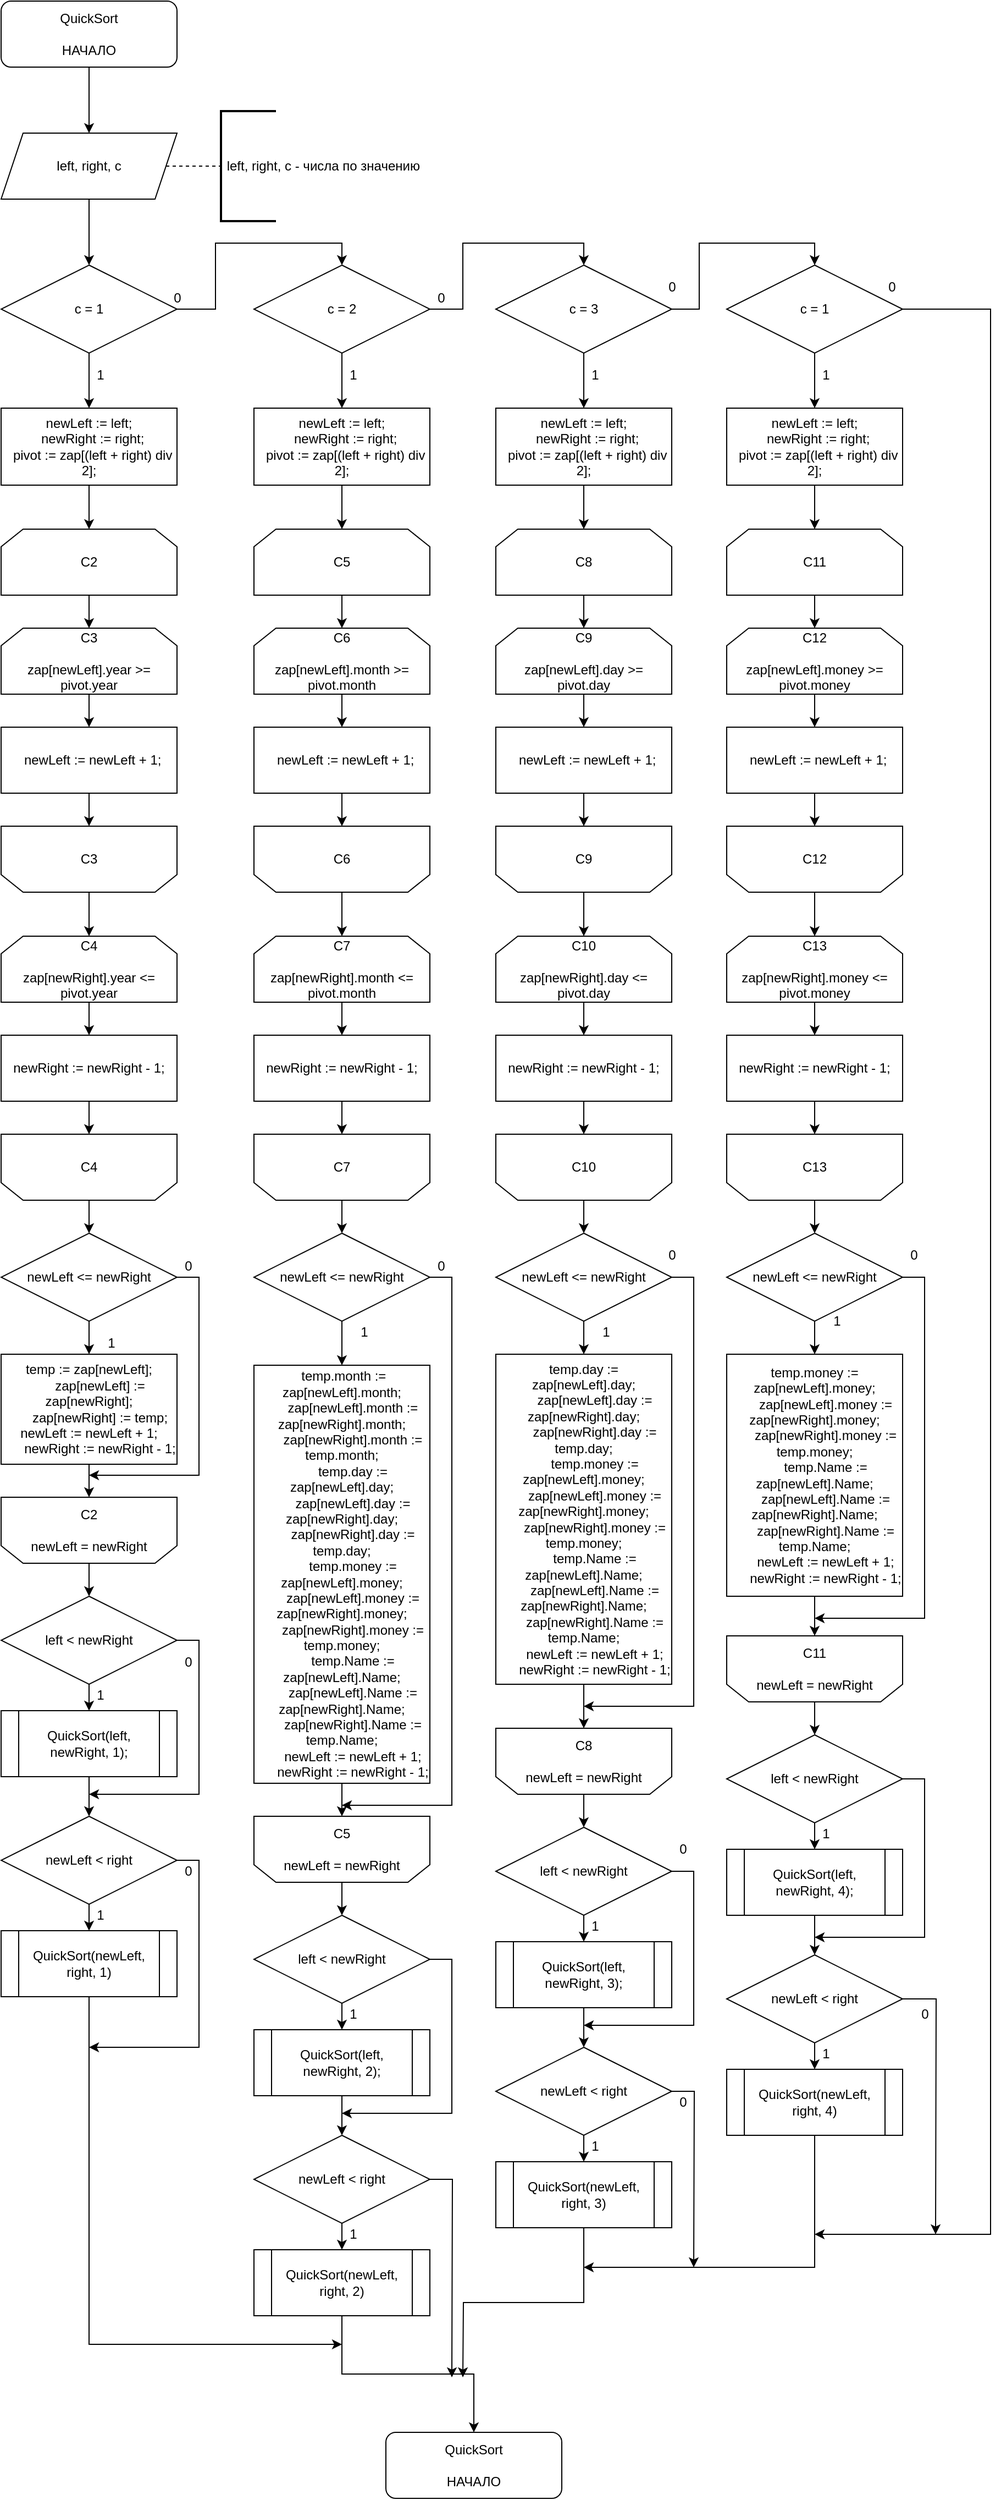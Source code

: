 <mxfile version="14.7.4" type="device"><diagram id="Y3gdr_nkPKMTirUXBOUs" name="Page-1"><mxGraphModel dx="1662" dy="705" grid="1" gridSize="10" guides="1" tooltips="1" connect="1" arrows="1" fold="1" page="1" pageScale="1" pageWidth="1169" pageHeight="1654" math="0" shadow="0"><root><mxCell id="0"/><mxCell id="1" parent="0"/><mxCell id="rIgKwHeLaUFd0lMJ_RsK-11" style="edgeStyle=orthogonalEdgeStyle;rounded=0;orthogonalLoop=1;jettySize=auto;html=1;exitX=0.5;exitY=1;exitDx=0;exitDy=0;entryX=0.5;entryY=0;entryDx=0;entryDy=0;" parent="1" source="rIgKwHeLaUFd0lMJ_RsK-1" target="rIgKwHeLaUFd0lMJ_RsK-10" edge="1"><mxGeometry relative="1" as="geometry"/></mxCell><mxCell id="rIgKwHeLaUFd0lMJ_RsK-1" value="QuickSort&lt;br&gt;&lt;br&gt;НАЧАЛО" style="rounded=1;whiteSpace=wrap;html=1;" parent="1" vertex="1"><mxGeometry x="40" y="40" width="160" height="60" as="geometry"/></mxCell><mxCell id="rIgKwHeLaUFd0lMJ_RsK-5" style="edgeStyle=orthogonalEdgeStyle;rounded=0;orthogonalLoop=1;jettySize=auto;html=1;exitX=0.5;exitY=1;exitDx=0;exitDy=0;entryX=0.5;entryY=0;entryDx=0;entryDy=0;" parent="1" source="rIgKwHeLaUFd0lMJ_RsK-2" target="rIgKwHeLaUFd0lMJ_RsK-4" edge="1"><mxGeometry relative="1" as="geometry"/></mxCell><mxCell id="rIgKwHeLaUFd0lMJ_RsK-81" style="edgeStyle=orthogonalEdgeStyle;rounded=0;orthogonalLoop=1;jettySize=auto;html=1;exitX=1;exitY=0.5;exitDx=0;exitDy=0;entryX=0.5;entryY=0;entryDx=0;entryDy=0;" parent="1" source="rIgKwHeLaUFd0lMJ_RsK-2" target="rIgKwHeLaUFd0lMJ_RsK-48" edge="1"><mxGeometry relative="1" as="geometry"/></mxCell><mxCell id="rIgKwHeLaUFd0lMJ_RsK-2" value="c = 1" style="rhombus;whiteSpace=wrap;html=1;" parent="1" vertex="1"><mxGeometry x="40" y="280" width="160" height="80" as="geometry"/></mxCell><mxCell id="rIgKwHeLaUFd0lMJ_RsK-7" style="edgeStyle=orthogonalEdgeStyle;rounded=0;orthogonalLoop=1;jettySize=auto;html=1;exitX=0.5;exitY=1;exitDx=0;exitDy=0;entryX=0.5;entryY=0;entryDx=0;entryDy=0;" parent="1" source="rIgKwHeLaUFd0lMJ_RsK-4" target="rIgKwHeLaUFd0lMJ_RsK-6" edge="1"><mxGeometry relative="1" as="geometry"/></mxCell><mxCell id="rIgKwHeLaUFd0lMJ_RsK-4" value="&lt;div&gt;newLeft := left;&lt;/div&gt;&lt;div&gt;&amp;nbsp; newRight := right;&lt;/div&gt;&lt;div&gt;&amp;nbsp; pivot := zap[(left + right) div 2];&lt;/div&gt;" style="rounded=0;whiteSpace=wrap;html=1;" parent="1" vertex="1"><mxGeometry x="40" y="410" width="160" height="70" as="geometry"/></mxCell><mxCell id="rIgKwHeLaUFd0lMJ_RsK-9" style="edgeStyle=orthogonalEdgeStyle;rounded=0;orthogonalLoop=1;jettySize=auto;html=1;exitX=0.5;exitY=1;exitDx=0;exitDy=0;entryX=0.5;entryY=0;entryDx=0;entryDy=0;" parent="1" source="rIgKwHeLaUFd0lMJ_RsK-6" target="rIgKwHeLaUFd0lMJ_RsK-8" edge="1"><mxGeometry relative="1" as="geometry"/></mxCell><mxCell id="rIgKwHeLaUFd0lMJ_RsK-6" value="C2" style="shape=loopLimit;whiteSpace=wrap;html=1;" parent="1" vertex="1"><mxGeometry x="40" y="520" width="160" height="60" as="geometry"/></mxCell><mxCell id="rIgKwHeLaUFd0lMJ_RsK-20" style="edgeStyle=orthogonalEdgeStyle;rounded=0;orthogonalLoop=1;jettySize=auto;html=1;exitX=0.5;exitY=1;exitDx=0;exitDy=0;entryX=0.5;entryY=0;entryDx=0;entryDy=0;" parent="1" source="rIgKwHeLaUFd0lMJ_RsK-8" target="rIgKwHeLaUFd0lMJ_RsK-17" edge="1"><mxGeometry relative="1" as="geometry"/></mxCell><mxCell id="rIgKwHeLaUFd0lMJ_RsK-8" value="C3&lt;br&gt;&lt;br&gt;zap[newLeft].year &amp;gt;= pivot.year" style="shape=loopLimit;whiteSpace=wrap;html=1;" parent="1" vertex="1"><mxGeometry x="40" y="610" width="160" height="60" as="geometry"/></mxCell><mxCell id="rIgKwHeLaUFd0lMJ_RsK-12" style="edgeStyle=orthogonalEdgeStyle;rounded=0;orthogonalLoop=1;jettySize=auto;html=1;exitX=0.5;exitY=1;exitDx=0;exitDy=0;entryX=0.5;entryY=0;entryDx=0;entryDy=0;" parent="1" source="rIgKwHeLaUFd0lMJ_RsK-10" target="rIgKwHeLaUFd0lMJ_RsK-2" edge="1"><mxGeometry relative="1" as="geometry"/></mxCell><mxCell id="rIgKwHeLaUFd0lMJ_RsK-10" value="left, right, c" style="shape=parallelogram;perimeter=parallelogramPerimeter;whiteSpace=wrap;html=1;fixedSize=1;" parent="1" vertex="1"><mxGeometry x="40" y="160" width="160" height="60" as="geometry"/></mxCell><mxCell id="rIgKwHeLaUFd0lMJ_RsK-13" value="&amp;nbsp;left, right, c - числа по значению" style="strokeWidth=2;html=1;shape=mxgraph.flowchart.annotation_1;align=left;pointerEvents=1;" parent="1" vertex="1"><mxGeometry x="240" y="140" width="50" height="100" as="geometry"/></mxCell><mxCell id="rIgKwHeLaUFd0lMJ_RsK-15" value="" style="endArrow=none;dashed=1;html=1;entryX=0;entryY=0.5;entryDx=0;entryDy=0;entryPerimeter=0;exitX=1;exitY=0.5;exitDx=0;exitDy=0;" parent="1" source="rIgKwHeLaUFd0lMJ_RsK-10" target="rIgKwHeLaUFd0lMJ_RsK-13" edge="1"><mxGeometry width="50" height="50" relative="1" as="geometry"><mxPoint x="190" y="270" as="sourcePoint"/><mxPoint x="240" y="220" as="targetPoint"/></mxGeometry></mxCell><mxCell id="rIgKwHeLaUFd0lMJ_RsK-16" value="1" style="text;html=1;align=center;verticalAlign=middle;resizable=0;points=[];autosize=1;strokeColor=none;" parent="1" vertex="1"><mxGeometry x="120" y="370" width="20" height="20" as="geometry"/></mxCell><mxCell id="rIgKwHeLaUFd0lMJ_RsK-22" style="edgeStyle=orthogonalEdgeStyle;rounded=0;orthogonalLoop=1;jettySize=auto;html=1;exitX=0.5;exitY=1;exitDx=0;exitDy=0;entryX=0.5;entryY=1;entryDx=0;entryDy=0;" parent="1" source="rIgKwHeLaUFd0lMJ_RsK-17" target="rIgKwHeLaUFd0lMJ_RsK-21" edge="1"><mxGeometry relative="1" as="geometry"/></mxCell><mxCell id="rIgKwHeLaUFd0lMJ_RsK-17" value="&amp;nbsp; newLeft := newLeft + 1;" style="rounded=0;whiteSpace=wrap;html=1;" parent="1" vertex="1"><mxGeometry x="40" y="700" width="160" height="60" as="geometry"/></mxCell><mxCell id="rIgKwHeLaUFd0lMJ_RsK-28" style="edgeStyle=orthogonalEdgeStyle;rounded=0;orthogonalLoop=1;jettySize=auto;html=1;exitX=0.5;exitY=0;exitDx=0;exitDy=0;entryX=0.5;entryY=0;entryDx=0;entryDy=0;" parent="1" source="rIgKwHeLaUFd0lMJ_RsK-21" target="rIgKwHeLaUFd0lMJ_RsK-24" edge="1"><mxGeometry relative="1" as="geometry"/></mxCell><mxCell id="rIgKwHeLaUFd0lMJ_RsK-21" value="C3" style="shape=loopLimit;whiteSpace=wrap;html=1;direction=west;" parent="1" vertex="1"><mxGeometry x="40" y="790" width="160" height="60" as="geometry"/></mxCell><mxCell id="rIgKwHeLaUFd0lMJ_RsK-23" style="edgeStyle=orthogonalEdgeStyle;rounded=0;orthogonalLoop=1;jettySize=auto;html=1;exitX=0.5;exitY=1;exitDx=0;exitDy=0;entryX=0.5;entryY=0;entryDx=0;entryDy=0;" parent="1" source="rIgKwHeLaUFd0lMJ_RsK-24" target="rIgKwHeLaUFd0lMJ_RsK-26" edge="1"><mxGeometry relative="1" as="geometry"/></mxCell><mxCell id="rIgKwHeLaUFd0lMJ_RsK-24" value="C4&lt;br&gt;&lt;br&gt;zap[newRight].year &amp;lt;= pivot.year" style="shape=loopLimit;whiteSpace=wrap;html=1;" parent="1" vertex="1"><mxGeometry x="40" y="890" width="160" height="60" as="geometry"/></mxCell><mxCell id="rIgKwHeLaUFd0lMJ_RsK-25" style="edgeStyle=orthogonalEdgeStyle;rounded=0;orthogonalLoop=1;jettySize=auto;html=1;exitX=0.5;exitY=1;exitDx=0;exitDy=0;entryX=0.5;entryY=1;entryDx=0;entryDy=0;" parent="1" source="rIgKwHeLaUFd0lMJ_RsK-26" target="rIgKwHeLaUFd0lMJ_RsK-27" edge="1"><mxGeometry relative="1" as="geometry"/></mxCell><mxCell id="rIgKwHeLaUFd0lMJ_RsK-26" value="newRight := newRight - 1;" style="rounded=0;whiteSpace=wrap;html=1;" parent="1" vertex="1"><mxGeometry x="40" y="980" width="160" height="60" as="geometry"/></mxCell><mxCell id="rIgKwHeLaUFd0lMJ_RsK-30" style="edgeStyle=orthogonalEdgeStyle;rounded=0;orthogonalLoop=1;jettySize=auto;html=1;exitX=0.5;exitY=0;exitDx=0;exitDy=0;entryX=0.5;entryY=0;entryDx=0;entryDy=0;" parent="1" source="rIgKwHeLaUFd0lMJ_RsK-27" target="rIgKwHeLaUFd0lMJ_RsK-29" edge="1"><mxGeometry relative="1" as="geometry"/></mxCell><mxCell id="rIgKwHeLaUFd0lMJ_RsK-27" value="C4" style="shape=loopLimit;whiteSpace=wrap;html=1;direction=west;" parent="1" vertex="1"><mxGeometry x="40" y="1070" width="160" height="60" as="geometry"/></mxCell><mxCell id="rIgKwHeLaUFd0lMJ_RsK-33" style="edgeStyle=orthogonalEdgeStyle;rounded=0;orthogonalLoop=1;jettySize=auto;html=1;exitX=0.5;exitY=1;exitDx=0;exitDy=0;entryX=0.5;entryY=0;entryDx=0;entryDy=0;" parent="1" source="rIgKwHeLaUFd0lMJ_RsK-29" target="rIgKwHeLaUFd0lMJ_RsK-32" edge="1"><mxGeometry relative="1" as="geometry"/></mxCell><mxCell id="rIgKwHeLaUFd0lMJ_RsK-162" style="edgeStyle=orthogonalEdgeStyle;rounded=0;orthogonalLoop=1;jettySize=auto;html=1;exitX=1;exitY=0.5;exitDx=0;exitDy=0;" parent="1" source="rIgKwHeLaUFd0lMJ_RsK-29" edge="1"><mxGeometry relative="1" as="geometry"><mxPoint x="120" y="1380" as="targetPoint"/><Array as="points"><mxPoint x="220" y="1200"/><mxPoint x="220" y="1380"/></Array></mxGeometry></mxCell><mxCell id="rIgKwHeLaUFd0lMJ_RsK-29" value="newLeft &amp;lt;= newRight" style="rhombus;whiteSpace=wrap;html=1;" parent="1" vertex="1"><mxGeometry x="40" y="1160" width="160" height="80" as="geometry"/></mxCell><mxCell id="rIgKwHeLaUFd0lMJ_RsK-35" style="edgeStyle=orthogonalEdgeStyle;rounded=0;orthogonalLoop=1;jettySize=auto;html=1;exitX=0.5;exitY=1;exitDx=0;exitDy=0;entryX=0.5;entryY=1;entryDx=0;entryDy=0;" parent="1" source="rIgKwHeLaUFd0lMJ_RsK-32" target="rIgKwHeLaUFd0lMJ_RsK-34" edge="1"><mxGeometry relative="1" as="geometry"/></mxCell><mxCell id="rIgKwHeLaUFd0lMJ_RsK-32" value="&lt;div&gt;temp := zap[newLeft];&lt;/div&gt;&lt;div&gt;&amp;nbsp; &amp;nbsp; &amp;nbsp; zap[newLeft] := zap[newRight];&lt;/div&gt;&lt;div&gt;&amp;nbsp; &amp;nbsp; &amp;nbsp; zap[newRight] := temp;&lt;/div&gt;&lt;div&gt;&lt;div&gt;newLeft := newLeft + 1;&lt;/div&gt;&lt;div&gt;&amp;nbsp; &amp;nbsp; &amp;nbsp; newRight := newRight - 1;&lt;/div&gt;&lt;/div&gt;" style="rounded=0;whiteSpace=wrap;html=1;" parent="1" vertex="1"><mxGeometry x="40" y="1270" width="160" height="100" as="geometry"/></mxCell><mxCell id="rIgKwHeLaUFd0lMJ_RsK-37" style="edgeStyle=orthogonalEdgeStyle;rounded=0;orthogonalLoop=1;jettySize=auto;html=1;exitX=0.5;exitY=0;exitDx=0;exitDy=0;entryX=0.5;entryY=0;entryDx=0;entryDy=0;" parent="1" source="rIgKwHeLaUFd0lMJ_RsK-34" target="rIgKwHeLaUFd0lMJ_RsK-36" edge="1"><mxGeometry relative="1" as="geometry"/></mxCell><mxCell id="rIgKwHeLaUFd0lMJ_RsK-34" value="C2&lt;br&gt;&lt;br&gt;newLeft = newRight" style="shape=loopLimit;whiteSpace=wrap;html=1;direction=west;" parent="1" vertex="1"><mxGeometry x="40" y="1400" width="160" height="60" as="geometry"/></mxCell><mxCell id="rIgKwHeLaUFd0lMJ_RsK-40" style="edgeStyle=orthogonalEdgeStyle;rounded=0;orthogonalLoop=1;jettySize=auto;html=1;exitX=0.5;exitY=1;exitDx=0;exitDy=0;entryX=0.5;entryY=0;entryDx=0;entryDy=0;" parent="1" source="rIgKwHeLaUFd0lMJ_RsK-36" target="rIgKwHeLaUFd0lMJ_RsK-39" edge="1"><mxGeometry relative="1" as="geometry"/></mxCell><mxCell id="rIgKwHeLaUFd0lMJ_RsK-165" style="edgeStyle=orthogonalEdgeStyle;rounded=0;orthogonalLoop=1;jettySize=auto;html=1;exitX=1;exitY=0.5;exitDx=0;exitDy=0;" parent="1" source="rIgKwHeLaUFd0lMJ_RsK-36" edge="1"><mxGeometry relative="1" as="geometry"><mxPoint x="120" y="1670" as="targetPoint"/><Array as="points"><mxPoint x="220" y="1530"/><mxPoint x="220" y="1670"/></Array></mxGeometry></mxCell><mxCell id="rIgKwHeLaUFd0lMJ_RsK-36" value="left &amp;lt; newRight" style="rhombus;whiteSpace=wrap;html=1;" parent="1" vertex="1"><mxGeometry x="40" y="1490" width="160" height="80" as="geometry"/></mxCell><mxCell id="rIgKwHeLaUFd0lMJ_RsK-46" style="edgeStyle=orthogonalEdgeStyle;rounded=0;orthogonalLoop=1;jettySize=auto;html=1;exitX=0.5;exitY=1;exitDx=0;exitDy=0;entryX=0.5;entryY=0;entryDx=0;entryDy=0;" parent="1" source="rIgKwHeLaUFd0lMJ_RsK-39" target="rIgKwHeLaUFd0lMJ_RsK-43" edge="1"><mxGeometry relative="1" as="geometry"/></mxCell><mxCell id="rIgKwHeLaUFd0lMJ_RsK-39" value="QuickSort(left, newRight, 1);" style="shape=process;whiteSpace=wrap;html=1;backgroundOutline=1;" parent="1" vertex="1"><mxGeometry x="40" y="1594" width="160" height="60" as="geometry"/></mxCell><mxCell id="rIgKwHeLaUFd0lMJ_RsK-41" value="1" style="text;html=1;align=center;verticalAlign=middle;resizable=0;points=[];autosize=1;strokeColor=none;" parent="1" vertex="1"><mxGeometry x="120" y="1570" width="20" height="20" as="geometry"/></mxCell><mxCell id="rIgKwHeLaUFd0lMJ_RsK-42" style="edgeStyle=orthogonalEdgeStyle;rounded=0;orthogonalLoop=1;jettySize=auto;html=1;exitX=0.5;exitY=1;exitDx=0;exitDy=0;entryX=0.5;entryY=0;entryDx=0;entryDy=0;" parent="1" source="rIgKwHeLaUFd0lMJ_RsK-43" target="rIgKwHeLaUFd0lMJ_RsK-44" edge="1"><mxGeometry relative="1" as="geometry"/></mxCell><mxCell id="rIgKwHeLaUFd0lMJ_RsK-167" style="edgeStyle=orthogonalEdgeStyle;rounded=0;orthogonalLoop=1;jettySize=auto;html=1;exitX=1;exitY=0.5;exitDx=0;exitDy=0;" parent="1" source="rIgKwHeLaUFd0lMJ_RsK-43" edge="1"><mxGeometry relative="1" as="geometry"><mxPoint x="120" y="1900" as="targetPoint"/><Array as="points"><mxPoint x="220" y="1730"/><mxPoint x="220" y="1900"/></Array></mxGeometry></mxCell><mxCell id="rIgKwHeLaUFd0lMJ_RsK-43" value="newLeft &amp;lt; right" style="rhombus;whiteSpace=wrap;html=1;" parent="1" vertex="1"><mxGeometry x="40" y="1690" width="160" height="80" as="geometry"/></mxCell><mxCell id="rIgKwHeLaUFd0lMJ_RsK-160" style="edgeStyle=orthogonalEdgeStyle;rounded=0;orthogonalLoop=1;jettySize=auto;html=1;exitX=0.5;exitY=1;exitDx=0;exitDy=0;" parent="1" source="rIgKwHeLaUFd0lMJ_RsK-44" edge="1"><mxGeometry relative="1" as="geometry"><mxPoint x="350" y="2170" as="targetPoint"/><Array as="points"><mxPoint x="120" y="2170"/></Array></mxGeometry></mxCell><mxCell id="rIgKwHeLaUFd0lMJ_RsK-44" value="QuickSort(newLeft, right, 1)" style="shape=process;whiteSpace=wrap;html=1;backgroundOutline=1;" parent="1" vertex="1"><mxGeometry x="40" y="1794" width="160" height="60" as="geometry"/></mxCell><mxCell id="rIgKwHeLaUFd0lMJ_RsK-45" value="1" style="text;html=1;align=center;verticalAlign=middle;resizable=0;points=[];autosize=1;strokeColor=none;" parent="1" vertex="1"><mxGeometry x="120" y="1770" width="20" height="20" as="geometry"/></mxCell><mxCell id="rIgKwHeLaUFd0lMJ_RsK-47" style="edgeStyle=orthogonalEdgeStyle;rounded=0;orthogonalLoop=1;jettySize=auto;html=1;exitX=0.5;exitY=1;exitDx=0;exitDy=0;entryX=0.5;entryY=0;entryDx=0;entryDy=0;" parent="1" source="rIgKwHeLaUFd0lMJ_RsK-48" target="rIgKwHeLaUFd0lMJ_RsK-50" edge="1"><mxGeometry relative="1" as="geometry"/></mxCell><mxCell id="rIgKwHeLaUFd0lMJ_RsK-118" style="edgeStyle=orthogonalEdgeStyle;rounded=0;orthogonalLoop=1;jettySize=auto;html=1;exitX=1;exitY=0.5;exitDx=0;exitDy=0;entryX=0.5;entryY=0;entryDx=0;entryDy=0;" parent="1" source="rIgKwHeLaUFd0lMJ_RsK-48" target="rIgKwHeLaUFd0lMJ_RsK-84" edge="1"><mxGeometry relative="1" as="geometry"/></mxCell><mxCell id="rIgKwHeLaUFd0lMJ_RsK-48" value="c = 2" style="rhombus;whiteSpace=wrap;html=1;" parent="1" vertex="1"><mxGeometry x="270" y="280" width="160" height="80" as="geometry"/></mxCell><mxCell id="rIgKwHeLaUFd0lMJ_RsK-49" style="edgeStyle=orthogonalEdgeStyle;rounded=0;orthogonalLoop=1;jettySize=auto;html=1;exitX=0.5;exitY=1;exitDx=0;exitDy=0;entryX=0.5;entryY=0;entryDx=0;entryDy=0;" parent="1" source="rIgKwHeLaUFd0lMJ_RsK-50" target="rIgKwHeLaUFd0lMJ_RsK-52" edge="1"><mxGeometry relative="1" as="geometry"/></mxCell><mxCell id="rIgKwHeLaUFd0lMJ_RsK-50" value="&lt;div&gt;newLeft := left;&lt;/div&gt;&lt;div&gt;&amp;nbsp; newRight := right;&lt;/div&gt;&lt;div&gt;&amp;nbsp; pivot := zap[(left + right) div 2];&lt;/div&gt;" style="rounded=0;whiteSpace=wrap;html=1;" parent="1" vertex="1"><mxGeometry x="270" y="410" width="160" height="70" as="geometry"/></mxCell><mxCell id="rIgKwHeLaUFd0lMJ_RsK-51" style="edgeStyle=orthogonalEdgeStyle;rounded=0;orthogonalLoop=1;jettySize=auto;html=1;exitX=0.5;exitY=1;exitDx=0;exitDy=0;entryX=0.5;entryY=0;entryDx=0;entryDy=0;" parent="1" source="rIgKwHeLaUFd0lMJ_RsK-52" target="rIgKwHeLaUFd0lMJ_RsK-54" edge="1"><mxGeometry relative="1" as="geometry"/></mxCell><mxCell id="rIgKwHeLaUFd0lMJ_RsK-52" value="C5" style="shape=loopLimit;whiteSpace=wrap;html=1;" parent="1" vertex="1"><mxGeometry x="270" y="520" width="160" height="60" as="geometry"/></mxCell><mxCell id="rIgKwHeLaUFd0lMJ_RsK-53" style="edgeStyle=orthogonalEdgeStyle;rounded=0;orthogonalLoop=1;jettySize=auto;html=1;exitX=0.5;exitY=1;exitDx=0;exitDy=0;entryX=0.5;entryY=0;entryDx=0;entryDy=0;" parent="1" source="rIgKwHeLaUFd0lMJ_RsK-54" target="rIgKwHeLaUFd0lMJ_RsK-57" edge="1"><mxGeometry relative="1" as="geometry"/></mxCell><mxCell id="rIgKwHeLaUFd0lMJ_RsK-54" value="C6&lt;br&gt;&lt;br&gt;zap[newLeft].month &amp;gt;= pivot.month" style="shape=loopLimit;whiteSpace=wrap;html=1;" parent="1" vertex="1"><mxGeometry x="270" y="610" width="160" height="60" as="geometry"/></mxCell><mxCell id="rIgKwHeLaUFd0lMJ_RsK-55" value="1" style="text;html=1;align=center;verticalAlign=middle;resizable=0;points=[];autosize=1;strokeColor=none;" parent="1" vertex="1"><mxGeometry x="350" y="370" width="20" height="20" as="geometry"/></mxCell><mxCell id="rIgKwHeLaUFd0lMJ_RsK-56" style="edgeStyle=orthogonalEdgeStyle;rounded=0;orthogonalLoop=1;jettySize=auto;html=1;exitX=0.5;exitY=1;exitDx=0;exitDy=0;entryX=0.5;entryY=1;entryDx=0;entryDy=0;" parent="1" source="rIgKwHeLaUFd0lMJ_RsK-57" target="rIgKwHeLaUFd0lMJ_RsK-59" edge="1"><mxGeometry relative="1" as="geometry"/></mxCell><mxCell id="rIgKwHeLaUFd0lMJ_RsK-57" value="&amp;nbsp; newLeft := newLeft + 1;" style="rounded=0;whiteSpace=wrap;html=1;" parent="1" vertex="1"><mxGeometry x="270" y="700" width="160" height="60" as="geometry"/></mxCell><mxCell id="rIgKwHeLaUFd0lMJ_RsK-58" style="edgeStyle=orthogonalEdgeStyle;rounded=0;orthogonalLoop=1;jettySize=auto;html=1;exitX=0.5;exitY=0;exitDx=0;exitDy=0;entryX=0.5;entryY=0;entryDx=0;entryDy=0;" parent="1" source="rIgKwHeLaUFd0lMJ_RsK-59" target="rIgKwHeLaUFd0lMJ_RsK-61" edge="1"><mxGeometry relative="1" as="geometry"/></mxCell><mxCell id="rIgKwHeLaUFd0lMJ_RsK-59" value="C6" style="shape=loopLimit;whiteSpace=wrap;html=1;direction=west;" parent="1" vertex="1"><mxGeometry x="270" y="790" width="160" height="60" as="geometry"/></mxCell><mxCell id="rIgKwHeLaUFd0lMJ_RsK-60" style="edgeStyle=orthogonalEdgeStyle;rounded=0;orthogonalLoop=1;jettySize=auto;html=1;exitX=0.5;exitY=1;exitDx=0;exitDy=0;entryX=0.5;entryY=0;entryDx=0;entryDy=0;" parent="1" source="rIgKwHeLaUFd0lMJ_RsK-61" target="rIgKwHeLaUFd0lMJ_RsK-63" edge="1"><mxGeometry relative="1" as="geometry"/></mxCell><mxCell id="rIgKwHeLaUFd0lMJ_RsK-61" value="C7&lt;br&gt;&lt;br&gt;zap[newRight].month &amp;lt;= pivot.month" style="shape=loopLimit;whiteSpace=wrap;html=1;" parent="1" vertex="1"><mxGeometry x="270" y="890" width="160" height="60" as="geometry"/></mxCell><mxCell id="rIgKwHeLaUFd0lMJ_RsK-62" style="edgeStyle=orthogonalEdgeStyle;rounded=0;orthogonalLoop=1;jettySize=auto;html=1;exitX=0.5;exitY=1;exitDx=0;exitDy=0;entryX=0.5;entryY=1;entryDx=0;entryDy=0;" parent="1" source="rIgKwHeLaUFd0lMJ_RsK-63" target="rIgKwHeLaUFd0lMJ_RsK-65" edge="1"><mxGeometry relative="1" as="geometry"/></mxCell><mxCell id="rIgKwHeLaUFd0lMJ_RsK-63" value="newRight := newRight - 1;" style="rounded=0;whiteSpace=wrap;html=1;" parent="1" vertex="1"><mxGeometry x="270" y="980" width="160" height="60" as="geometry"/></mxCell><mxCell id="rIgKwHeLaUFd0lMJ_RsK-64" style="edgeStyle=orthogonalEdgeStyle;rounded=0;orthogonalLoop=1;jettySize=auto;html=1;exitX=0.5;exitY=0;exitDx=0;exitDy=0;entryX=0.5;entryY=0;entryDx=0;entryDy=0;" parent="1" source="rIgKwHeLaUFd0lMJ_RsK-65" target="rIgKwHeLaUFd0lMJ_RsK-67" edge="1"><mxGeometry relative="1" as="geometry"/></mxCell><mxCell id="rIgKwHeLaUFd0lMJ_RsK-65" value="C7" style="shape=loopLimit;whiteSpace=wrap;html=1;direction=west;" parent="1" vertex="1"><mxGeometry x="270" y="1070" width="160" height="60" as="geometry"/></mxCell><mxCell id="rIgKwHeLaUFd0lMJ_RsK-66" style="edgeStyle=orthogonalEdgeStyle;rounded=0;orthogonalLoop=1;jettySize=auto;html=1;exitX=0.5;exitY=1;exitDx=0;exitDy=0;entryX=0.5;entryY=0;entryDx=0;entryDy=0;" parent="1" source="rIgKwHeLaUFd0lMJ_RsK-67" target="rIgKwHeLaUFd0lMJ_RsK-69" edge="1"><mxGeometry relative="1" as="geometry"/></mxCell><mxCell id="rIgKwHeLaUFd0lMJ_RsK-169" style="edgeStyle=orthogonalEdgeStyle;rounded=0;orthogonalLoop=1;jettySize=auto;html=1;exitX=1;exitY=0.5;exitDx=0;exitDy=0;" parent="1" source="rIgKwHeLaUFd0lMJ_RsK-67" edge="1"><mxGeometry relative="1" as="geometry"><mxPoint x="350" y="1680" as="targetPoint"/><Array as="points"><mxPoint x="450" y="1200"/><mxPoint x="450" y="1680"/></Array></mxGeometry></mxCell><mxCell id="rIgKwHeLaUFd0lMJ_RsK-67" value="newLeft &amp;lt;= newRight" style="rhombus;whiteSpace=wrap;html=1;" parent="1" vertex="1"><mxGeometry x="270" y="1160" width="160" height="80" as="geometry"/></mxCell><mxCell id="rIgKwHeLaUFd0lMJ_RsK-68" style="edgeStyle=orthogonalEdgeStyle;rounded=0;orthogonalLoop=1;jettySize=auto;html=1;exitX=0.5;exitY=1;exitDx=0;exitDy=0;entryX=0.5;entryY=1;entryDx=0;entryDy=0;" parent="1" source="rIgKwHeLaUFd0lMJ_RsK-69" target="rIgKwHeLaUFd0lMJ_RsK-71" edge="1"><mxGeometry relative="1" as="geometry"/></mxCell><mxCell id="rIgKwHeLaUFd0lMJ_RsK-69" value="&lt;div&gt;&amp;nbsp;temp.month := zap[newLeft].month;&lt;/div&gt;&lt;div&gt;&amp;nbsp; &amp;nbsp; &amp;nbsp; zap[newLeft].month := zap[newRight].month;&lt;/div&gt;&lt;div&gt;&amp;nbsp; &amp;nbsp; &amp;nbsp; zap[newRight].month := temp.month;&lt;/div&gt;&lt;div&gt;&amp;nbsp; &amp;nbsp; &amp;nbsp; temp.day := zap[newLeft].day;&lt;/div&gt;&lt;div&gt;&amp;nbsp; &amp;nbsp; &amp;nbsp; zap[newLeft].day := zap[newRight].day;&lt;/div&gt;&lt;div&gt;&amp;nbsp; &amp;nbsp; &amp;nbsp; zap[newRight].day := temp.day;&lt;/div&gt;&lt;div&gt;&amp;nbsp; &amp;nbsp; &amp;nbsp; temp.money := zap[newLeft].money;&lt;/div&gt;&lt;div&gt;&amp;nbsp; &amp;nbsp; &amp;nbsp; zap[newLeft].money := zap[newRight].money;&lt;/div&gt;&lt;div&gt;&amp;nbsp; &amp;nbsp; &amp;nbsp; zap[newRight].money := temp.money;&lt;/div&gt;&lt;div&gt;&amp;nbsp; &amp;nbsp; &amp;nbsp; temp.Name := zap[newLeft].Name;&lt;/div&gt;&lt;div&gt;&amp;nbsp; &amp;nbsp; &amp;nbsp; zap[newLeft].Name := zap[newRight].Name;&lt;/div&gt;&lt;div&gt;&amp;nbsp; &amp;nbsp; &amp;nbsp; zap[newRight].Name := temp.Name;&lt;/div&gt;&lt;div&gt;&amp;nbsp; &amp;nbsp; &amp;nbsp; newLeft := newLeft + 1;&lt;/div&gt;&lt;div&gt;&amp;nbsp; &amp;nbsp; &amp;nbsp; newRight := newRight - 1;&lt;/div&gt;" style="rounded=0;whiteSpace=wrap;html=1;" parent="1" vertex="1"><mxGeometry x="270" y="1280" width="160" height="380" as="geometry"/></mxCell><mxCell id="rIgKwHeLaUFd0lMJ_RsK-70" style="edgeStyle=orthogonalEdgeStyle;rounded=0;orthogonalLoop=1;jettySize=auto;html=1;exitX=0.5;exitY=0;exitDx=0;exitDy=0;entryX=0.5;entryY=0;entryDx=0;entryDy=0;" parent="1" source="rIgKwHeLaUFd0lMJ_RsK-71" target="rIgKwHeLaUFd0lMJ_RsK-73" edge="1"><mxGeometry relative="1" as="geometry"/></mxCell><mxCell id="rIgKwHeLaUFd0lMJ_RsK-71" value="C5&lt;br&gt;&lt;br&gt;newLeft = newRight" style="shape=loopLimit;whiteSpace=wrap;html=1;direction=west;" parent="1" vertex="1"><mxGeometry x="270" y="1690" width="160" height="60" as="geometry"/></mxCell><mxCell id="rIgKwHeLaUFd0lMJ_RsK-72" style="edgeStyle=orthogonalEdgeStyle;rounded=0;orthogonalLoop=1;jettySize=auto;html=1;exitX=0.5;exitY=1;exitDx=0;exitDy=0;entryX=0.5;entryY=0;entryDx=0;entryDy=0;" parent="1" source="rIgKwHeLaUFd0lMJ_RsK-73" target="rIgKwHeLaUFd0lMJ_RsK-75" edge="1"><mxGeometry relative="1" as="geometry"/></mxCell><mxCell id="rIgKwHeLaUFd0lMJ_RsK-170" style="edgeStyle=orthogonalEdgeStyle;rounded=0;orthogonalLoop=1;jettySize=auto;html=1;exitX=1;exitY=0.5;exitDx=0;exitDy=0;" parent="1" source="rIgKwHeLaUFd0lMJ_RsK-73" edge="1"><mxGeometry relative="1" as="geometry"><mxPoint x="350" y="1960" as="targetPoint"/><Array as="points"><mxPoint x="450" y="1820"/><mxPoint x="450" y="1960"/></Array></mxGeometry></mxCell><mxCell id="rIgKwHeLaUFd0lMJ_RsK-73" value="left &amp;lt; newRight" style="rhombus;whiteSpace=wrap;html=1;" parent="1" vertex="1"><mxGeometry x="270" y="1780" width="160" height="80" as="geometry"/></mxCell><mxCell id="rIgKwHeLaUFd0lMJ_RsK-74" style="edgeStyle=orthogonalEdgeStyle;rounded=0;orthogonalLoop=1;jettySize=auto;html=1;exitX=0.5;exitY=1;exitDx=0;exitDy=0;entryX=0.5;entryY=0;entryDx=0;entryDy=0;" parent="1" source="rIgKwHeLaUFd0lMJ_RsK-75" target="rIgKwHeLaUFd0lMJ_RsK-78" edge="1"><mxGeometry relative="1" as="geometry"/></mxCell><mxCell id="rIgKwHeLaUFd0lMJ_RsK-75" value="QuickSort(left, newRight, 2);" style="shape=process;whiteSpace=wrap;html=1;backgroundOutline=1;" parent="1" vertex="1"><mxGeometry x="270" y="1884" width="160" height="60" as="geometry"/></mxCell><mxCell id="rIgKwHeLaUFd0lMJ_RsK-76" value="1" style="text;html=1;align=center;verticalAlign=middle;resizable=0;points=[];autosize=1;strokeColor=none;" parent="1" vertex="1"><mxGeometry x="350" y="1860" width="20" height="20" as="geometry"/></mxCell><mxCell id="rIgKwHeLaUFd0lMJ_RsK-77" style="edgeStyle=orthogonalEdgeStyle;rounded=0;orthogonalLoop=1;jettySize=auto;html=1;exitX=0.5;exitY=1;exitDx=0;exitDy=0;entryX=0.5;entryY=0;entryDx=0;entryDy=0;" parent="1" source="rIgKwHeLaUFd0lMJ_RsK-78" target="rIgKwHeLaUFd0lMJ_RsK-79" edge="1"><mxGeometry relative="1" as="geometry"/></mxCell><mxCell id="rIgKwHeLaUFd0lMJ_RsK-171" style="edgeStyle=orthogonalEdgeStyle;rounded=0;orthogonalLoop=1;jettySize=auto;html=1;exitX=1;exitY=0.5;exitDx=0;exitDy=0;" parent="1" source="rIgKwHeLaUFd0lMJ_RsK-78" edge="1"><mxGeometry relative="1" as="geometry"><mxPoint x="450" y="2200" as="targetPoint"/></mxGeometry></mxCell><mxCell id="rIgKwHeLaUFd0lMJ_RsK-78" value="newLeft &amp;lt; right" style="rhombus;whiteSpace=wrap;html=1;" parent="1" vertex="1"><mxGeometry x="270" y="1980" width="160" height="80" as="geometry"/></mxCell><mxCell id="rIgKwHeLaUFd0lMJ_RsK-157" style="edgeStyle=orthogonalEdgeStyle;rounded=0;orthogonalLoop=1;jettySize=auto;html=1;exitX=0.5;exitY=1;exitDx=0;exitDy=0;entryX=0.5;entryY=0;entryDx=0;entryDy=0;" parent="1" source="rIgKwHeLaUFd0lMJ_RsK-79" target="rIgKwHeLaUFd0lMJ_RsK-156" edge="1"><mxGeometry relative="1" as="geometry"/></mxCell><mxCell id="rIgKwHeLaUFd0lMJ_RsK-79" value="QuickSort(newLeft, right, 2)" style="shape=process;whiteSpace=wrap;html=1;backgroundOutline=1;" parent="1" vertex="1"><mxGeometry x="270" y="2084" width="160" height="60" as="geometry"/></mxCell><mxCell id="rIgKwHeLaUFd0lMJ_RsK-80" value="1" style="text;html=1;align=center;verticalAlign=middle;resizable=0;points=[];autosize=1;strokeColor=none;" parent="1" vertex="1"><mxGeometry x="350" y="2060" width="20" height="20" as="geometry"/></mxCell><mxCell id="rIgKwHeLaUFd0lMJ_RsK-82" value="0" style="text;html=1;align=center;verticalAlign=middle;resizable=0;points=[];autosize=1;strokeColor=none;" parent="1" vertex="1"><mxGeometry x="190" y="300" width="20" height="20" as="geometry"/></mxCell><mxCell id="rIgKwHeLaUFd0lMJ_RsK-83" style="edgeStyle=orthogonalEdgeStyle;rounded=0;orthogonalLoop=1;jettySize=auto;html=1;exitX=0.5;exitY=1;exitDx=0;exitDy=0;entryX=0.5;entryY=0;entryDx=0;entryDy=0;" parent="1" source="rIgKwHeLaUFd0lMJ_RsK-84" target="rIgKwHeLaUFd0lMJ_RsK-86" edge="1"><mxGeometry relative="1" as="geometry"/></mxCell><mxCell id="rIgKwHeLaUFd0lMJ_RsK-155" style="edgeStyle=orthogonalEdgeStyle;rounded=0;orthogonalLoop=1;jettySize=auto;html=1;exitX=1;exitY=0.5;exitDx=0;exitDy=0;entryX=0.5;entryY=0;entryDx=0;entryDy=0;" parent="1" source="rIgKwHeLaUFd0lMJ_RsK-84" target="rIgKwHeLaUFd0lMJ_RsK-121" edge="1"><mxGeometry relative="1" as="geometry"/></mxCell><mxCell id="rIgKwHeLaUFd0lMJ_RsK-84" value="c = 3" style="rhombus;whiteSpace=wrap;html=1;" parent="1" vertex="1"><mxGeometry x="490" y="280" width="160" height="80" as="geometry"/></mxCell><mxCell id="rIgKwHeLaUFd0lMJ_RsK-85" style="edgeStyle=orthogonalEdgeStyle;rounded=0;orthogonalLoop=1;jettySize=auto;html=1;exitX=0.5;exitY=1;exitDx=0;exitDy=0;entryX=0.5;entryY=0;entryDx=0;entryDy=0;" parent="1" source="rIgKwHeLaUFd0lMJ_RsK-86" target="rIgKwHeLaUFd0lMJ_RsK-88" edge="1"><mxGeometry relative="1" as="geometry"/></mxCell><mxCell id="rIgKwHeLaUFd0lMJ_RsK-86" value="&lt;div&gt;newLeft := left;&lt;/div&gt;&lt;div&gt;&amp;nbsp; newRight := right;&lt;/div&gt;&lt;div&gt;&amp;nbsp; pivot := zap[(left + right) div 2];&lt;/div&gt;" style="rounded=0;whiteSpace=wrap;html=1;" parent="1" vertex="1"><mxGeometry x="490" y="410" width="160" height="70" as="geometry"/></mxCell><mxCell id="rIgKwHeLaUFd0lMJ_RsK-87" style="edgeStyle=orthogonalEdgeStyle;rounded=0;orthogonalLoop=1;jettySize=auto;html=1;exitX=0.5;exitY=1;exitDx=0;exitDy=0;entryX=0.5;entryY=0;entryDx=0;entryDy=0;" parent="1" source="rIgKwHeLaUFd0lMJ_RsK-88" target="rIgKwHeLaUFd0lMJ_RsK-90" edge="1"><mxGeometry relative="1" as="geometry"/></mxCell><mxCell id="rIgKwHeLaUFd0lMJ_RsK-88" value="C8" style="shape=loopLimit;whiteSpace=wrap;html=1;" parent="1" vertex="1"><mxGeometry x="490" y="520" width="160" height="60" as="geometry"/></mxCell><mxCell id="rIgKwHeLaUFd0lMJ_RsK-89" style="edgeStyle=orthogonalEdgeStyle;rounded=0;orthogonalLoop=1;jettySize=auto;html=1;exitX=0.5;exitY=1;exitDx=0;exitDy=0;entryX=0.5;entryY=0;entryDx=0;entryDy=0;" parent="1" source="rIgKwHeLaUFd0lMJ_RsK-90" target="rIgKwHeLaUFd0lMJ_RsK-93" edge="1"><mxGeometry relative="1" as="geometry"/></mxCell><mxCell id="rIgKwHeLaUFd0lMJ_RsK-90" value="C9&lt;br&gt;&lt;br&gt;zap[newLeft].day &amp;gt;= pivot.day" style="shape=loopLimit;whiteSpace=wrap;html=1;" parent="1" vertex="1"><mxGeometry x="490" y="610" width="160" height="60" as="geometry"/></mxCell><mxCell id="rIgKwHeLaUFd0lMJ_RsK-91" value="1" style="text;html=1;align=center;verticalAlign=middle;resizable=0;points=[];autosize=1;strokeColor=none;" parent="1" vertex="1"><mxGeometry x="570" y="370" width="20" height="20" as="geometry"/></mxCell><mxCell id="rIgKwHeLaUFd0lMJ_RsK-92" style="edgeStyle=orthogonalEdgeStyle;rounded=0;orthogonalLoop=1;jettySize=auto;html=1;exitX=0.5;exitY=1;exitDx=0;exitDy=0;entryX=0.5;entryY=1;entryDx=0;entryDy=0;" parent="1" source="rIgKwHeLaUFd0lMJ_RsK-93" target="rIgKwHeLaUFd0lMJ_RsK-95" edge="1"><mxGeometry relative="1" as="geometry"/></mxCell><mxCell id="rIgKwHeLaUFd0lMJ_RsK-93" value="&amp;nbsp; newLeft := newLeft + 1;" style="rounded=0;whiteSpace=wrap;html=1;" parent="1" vertex="1"><mxGeometry x="490" y="700" width="160" height="60" as="geometry"/></mxCell><mxCell id="rIgKwHeLaUFd0lMJ_RsK-94" style="edgeStyle=orthogonalEdgeStyle;rounded=0;orthogonalLoop=1;jettySize=auto;html=1;exitX=0.5;exitY=0;exitDx=0;exitDy=0;entryX=0.5;entryY=0;entryDx=0;entryDy=0;" parent="1" source="rIgKwHeLaUFd0lMJ_RsK-95" target="rIgKwHeLaUFd0lMJ_RsK-97" edge="1"><mxGeometry relative="1" as="geometry"/></mxCell><mxCell id="rIgKwHeLaUFd0lMJ_RsK-95" value="C9" style="shape=loopLimit;whiteSpace=wrap;html=1;direction=west;" parent="1" vertex="1"><mxGeometry x="490" y="790" width="160" height="60" as="geometry"/></mxCell><mxCell id="rIgKwHeLaUFd0lMJ_RsK-96" style="edgeStyle=orthogonalEdgeStyle;rounded=0;orthogonalLoop=1;jettySize=auto;html=1;exitX=0.5;exitY=1;exitDx=0;exitDy=0;entryX=0.5;entryY=0;entryDx=0;entryDy=0;" parent="1" source="rIgKwHeLaUFd0lMJ_RsK-97" target="rIgKwHeLaUFd0lMJ_RsK-99" edge="1"><mxGeometry relative="1" as="geometry"/></mxCell><mxCell id="rIgKwHeLaUFd0lMJ_RsK-97" value="C10&lt;br&gt;&lt;br&gt;zap[newRight].day &amp;lt;= pivot.day" style="shape=loopLimit;whiteSpace=wrap;html=1;" parent="1" vertex="1"><mxGeometry x="490" y="890" width="160" height="60" as="geometry"/></mxCell><mxCell id="rIgKwHeLaUFd0lMJ_RsK-98" style="edgeStyle=orthogonalEdgeStyle;rounded=0;orthogonalLoop=1;jettySize=auto;html=1;exitX=0.5;exitY=1;exitDx=0;exitDy=0;entryX=0.5;entryY=1;entryDx=0;entryDy=0;" parent="1" source="rIgKwHeLaUFd0lMJ_RsK-99" target="rIgKwHeLaUFd0lMJ_RsK-101" edge="1"><mxGeometry relative="1" as="geometry"/></mxCell><mxCell id="rIgKwHeLaUFd0lMJ_RsK-99" value="newRight := newRight - 1;" style="rounded=0;whiteSpace=wrap;html=1;" parent="1" vertex="1"><mxGeometry x="490" y="980" width="160" height="60" as="geometry"/></mxCell><mxCell id="rIgKwHeLaUFd0lMJ_RsK-100" style="edgeStyle=orthogonalEdgeStyle;rounded=0;orthogonalLoop=1;jettySize=auto;html=1;exitX=0.5;exitY=0;exitDx=0;exitDy=0;entryX=0.5;entryY=0;entryDx=0;entryDy=0;" parent="1" source="rIgKwHeLaUFd0lMJ_RsK-101" target="rIgKwHeLaUFd0lMJ_RsK-103" edge="1"><mxGeometry relative="1" as="geometry"/></mxCell><mxCell id="rIgKwHeLaUFd0lMJ_RsK-101" value="C10" style="shape=loopLimit;whiteSpace=wrap;html=1;direction=west;" parent="1" vertex="1"><mxGeometry x="490" y="1070" width="160" height="60" as="geometry"/></mxCell><mxCell id="rIgKwHeLaUFd0lMJ_RsK-102" style="edgeStyle=orthogonalEdgeStyle;rounded=0;orthogonalLoop=1;jettySize=auto;html=1;exitX=0.5;exitY=1;exitDx=0;exitDy=0;entryX=0.5;entryY=0;entryDx=0;entryDy=0;" parent="1" source="rIgKwHeLaUFd0lMJ_RsK-103" target="rIgKwHeLaUFd0lMJ_RsK-105" edge="1"><mxGeometry relative="1" as="geometry"/></mxCell><mxCell id="rIgKwHeLaUFd0lMJ_RsK-174" style="edgeStyle=orthogonalEdgeStyle;rounded=0;orthogonalLoop=1;jettySize=auto;html=1;exitX=1;exitY=0.5;exitDx=0;exitDy=0;" parent="1" source="rIgKwHeLaUFd0lMJ_RsK-103" edge="1"><mxGeometry relative="1" as="geometry"><mxPoint x="570" y="1590" as="targetPoint"/><Array as="points"><mxPoint x="670" y="1200"/><mxPoint x="670" y="1590"/></Array></mxGeometry></mxCell><mxCell id="rIgKwHeLaUFd0lMJ_RsK-103" value="newLeft &amp;lt;= newRight" style="rhombus;whiteSpace=wrap;html=1;" parent="1" vertex="1"><mxGeometry x="490" y="1160" width="160" height="80" as="geometry"/></mxCell><mxCell id="rIgKwHeLaUFd0lMJ_RsK-104" style="edgeStyle=orthogonalEdgeStyle;rounded=0;orthogonalLoop=1;jettySize=auto;html=1;exitX=0.5;exitY=1;exitDx=0;exitDy=0;entryX=0.5;entryY=1;entryDx=0;entryDy=0;" parent="1" source="rIgKwHeLaUFd0lMJ_RsK-105" target="rIgKwHeLaUFd0lMJ_RsK-107" edge="1"><mxGeometry relative="1" as="geometry"/></mxCell><mxCell id="rIgKwHeLaUFd0lMJ_RsK-105" value="&lt;div&gt;temp.day := zap[newLeft].day;&lt;/div&gt;&lt;div&gt;&amp;nbsp; &amp;nbsp; &amp;nbsp; zap[newLeft].day := zap[newRight].day;&lt;/div&gt;&lt;div&gt;&amp;nbsp; &amp;nbsp; &amp;nbsp; zap[newRight].day := temp.day;&lt;/div&gt;&lt;div&gt;&amp;nbsp; &amp;nbsp; &amp;nbsp; temp.money := zap[newLeft].money;&lt;/div&gt;&lt;div&gt;&amp;nbsp; &amp;nbsp; &amp;nbsp; zap[newLeft].money := zap[newRight].money;&lt;/div&gt;&lt;div&gt;&amp;nbsp; &amp;nbsp; &amp;nbsp; zap[newRight].money := temp.money;&lt;/div&gt;&lt;div&gt;&amp;nbsp; &amp;nbsp; &amp;nbsp; temp.Name := zap[newLeft].Name;&lt;/div&gt;&lt;div&gt;&amp;nbsp; &amp;nbsp; &amp;nbsp; zap[newLeft].Name := zap[newRight].Name;&lt;/div&gt;&lt;div&gt;&amp;nbsp; &amp;nbsp; &amp;nbsp; zap[newRight].Name := temp.Name;&lt;/div&gt;&lt;div&gt;&amp;nbsp; &amp;nbsp; &amp;nbsp; newLeft := newLeft + 1;&lt;/div&gt;&lt;div&gt;&amp;nbsp; &amp;nbsp; &amp;nbsp; newRight := newRight - 1;&lt;/div&gt;" style="rounded=0;whiteSpace=wrap;html=1;" parent="1" vertex="1"><mxGeometry x="490" y="1270" width="160" height="300" as="geometry"/></mxCell><mxCell id="rIgKwHeLaUFd0lMJ_RsK-106" style="edgeStyle=orthogonalEdgeStyle;rounded=0;orthogonalLoop=1;jettySize=auto;html=1;exitX=0.5;exitY=0;exitDx=0;exitDy=0;entryX=0.5;entryY=0;entryDx=0;entryDy=0;" parent="1" source="rIgKwHeLaUFd0lMJ_RsK-107" target="rIgKwHeLaUFd0lMJ_RsK-109" edge="1"><mxGeometry relative="1" as="geometry"/></mxCell><mxCell id="rIgKwHeLaUFd0lMJ_RsK-107" value="C8&lt;br&gt;&lt;br&gt;newLeft = newRight" style="shape=loopLimit;whiteSpace=wrap;html=1;direction=west;" parent="1" vertex="1"><mxGeometry x="490" y="1610" width="160" height="60" as="geometry"/></mxCell><mxCell id="rIgKwHeLaUFd0lMJ_RsK-108" style="edgeStyle=orthogonalEdgeStyle;rounded=0;orthogonalLoop=1;jettySize=auto;html=1;exitX=0.5;exitY=1;exitDx=0;exitDy=0;entryX=0.5;entryY=0;entryDx=0;entryDy=0;" parent="1" source="rIgKwHeLaUFd0lMJ_RsK-109" target="rIgKwHeLaUFd0lMJ_RsK-111" edge="1"><mxGeometry relative="1" as="geometry"/></mxCell><mxCell id="rIgKwHeLaUFd0lMJ_RsK-177" style="edgeStyle=orthogonalEdgeStyle;rounded=0;orthogonalLoop=1;jettySize=auto;html=1;exitX=1;exitY=0.5;exitDx=0;exitDy=0;" parent="1" source="rIgKwHeLaUFd0lMJ_RsK-109" edge="1"><mxGeometry relative="1" as="geometry"><mxPoint x="570" y="1880" as="targetPoint"/><Array as="points"><mxPoint x="670" y="1740"/><mxPoint x="670" y="1880"/></Array></mxGeometry></mxCell><mxCell id="rIgKwHeLaUFd0lMJ_RsK-109" value="left &amp;lt; newRight" style="rhombus;whiteSpace=wrap;html=1;" parent="1" vertex="1"><mxGeometry x="490" y="1700" width="160" height="80" as="geometry"/></mxCell><mxCell id="rIgKwHeLaUFd0lMJ_RsK-110" style="edgeStyle=orthogonalEdgeStyle;rounded=0;orthogonalLoop=1;jettySize=auto;html=1;exitX=0.5;exitY=1;exitDx=0;exitDy=0;entryX=0.5;entryY=0;entryDx=0;entryDy=0;" parent="1" source="rIgKwHeLaUFd0lMJ_RsK-111" target="rIgKwHeLaUFd0lMJ_RsK-114" edge="1"><mxGeometry relative="1" as="geometry"/></mxCell><mxCell id="rIgKwHeLaUFd0lMJ_RsK-111" value="QuickSort(left, newRight, 3);" style="shape=process;whiteSpace=wrap;html=1;backgroundOutline=1;" parent="1" vertex="1"><mxGeometry x="490" y="1804" width="160" height="60" as="geometry"/></mxCell><mxCell id="rIgKwHeLaUFd0lMJ_RsK-112" value="1" style="text;html=1;align=center;verticalAlign=middle;resizable=0;points=[];autosize=1;strokeColor=none;" parent="1" vertex="1"><mxGeometry x="570" y="1780" width="20" height="20" as="geometry"/></mxCell><mxCell id="rIgKwHeLaUFd0lMJ_RsK-113" style="edgeStyle=orthogonalEdgeStyle;rounded=0;orthogonalLoop=1;jettySize=auto;html=1;exitX=0.5;exitY=1;exitDx=0;exitDy=0;entryX=0.5;entryY=0;entryDx=0;entryDy=0;" parent="1" source="rIgKwHeLaUFd0lMJ_RsK-114" target="rIgKwHeLaUFd0lMJ_RsK-115" edge="1"><mxGeometry relative="1" as="geometry"/></mxCell><mxCell id="rIgKwHeLaUFd0lMJ_RsK-179" style="edgeStyle=orthogonalEdgeStyle;rounded=0;orthogonalLoop=1;jettySize=auto;html=1;exitX=1;exitY=0.5;exitDx=0;exitDy=0;" parent="1" source="rIgKwHeLaUFd0lMJ_RsK-114" edge="1"><mxGeometry relative="1" as="geometry"><mxPoint x="670" y="2100" as="targetPoint"/></mxGeometry></mxCell><mxCell id="rIgKwHeLaUFd0lMJ_RsK-114" value="newLeft &amp;lt; right" style="rhombus;whiteSpace=wrap;html=1;" parent="1" vertex="1"><mxGeometry x="490" y="1900" width="160" height="80" as="geometry"/></mxCell><mxCell id="rIgKwHeLaUFd0lMJ_RsK-158" style="edgeStyle=orthogonalEdgeStyle;rounded=0;orthogonalLoop=1;jettySize=auto;html=1;exitX=0.5;exitY=1;exitDx=0;exitDy=0;" parent="1" source="rIgKwHeLaUFd0lMJ_RsK-115" edge="1"><mxGeometry relative="1" as="geometry"><mxPoint x="460" y="2200" as="targetPoint"/></mxGeometry></mxCell><mxCell id="rIgKwHeLaUFd0lMJ_RsK-115" value="QuickSort(newLeft, right, 3)" style="shape=process;whiteSpace=wrap;html=1;backgroundOutline=1;" parent="1" vertex="1"><mxGeometry x="490" y="2004" width="160" height="60" as="geometry"/></mxCell><mxCell id="rIgKwHeLaUFd0lMJ_RsK-116" value="1" style="text;html=1;align=center;verticalAlign=middle;resizable=0;points=[];autosize=1;strokeColor=none;" parent="1" vertex="1"><mxGeometry x="570" y="1980" width="20" height="20" as="geometry"/></mxCell><mxCell id="rIgKwHeLaUFd0lMJ_RsK-117" value="0" style="text;html=1;align=center;verticalAlign=middle;resizable=0;points=[];autosize=1;strokeColor=none;" parent="1" vertex="1"><mxGeometry x="640" y="290" width="20" height="20" as="geometry"/></mxCell><mxCell id="rIgKwHeLaUFd0lMJ_RsK-119" value="0" style="text;html=1;align=center;verticalAlign=middle;resizable=0;points=[];autosize=1;strokeColor=none;" parent="1" vertex="1"><mxGeometry x="430" y="300" width="20" height="20" as="geometry"/></mxCell><mxCell id="rIgKwHeLaUFd0lMJ_RsK-120" style="edgeStyle=orthogonalEdgeStyle;rounded=0;orthogonalLoop=1;jettySize=auto;html=1;exitX=0.5;exitY=1;exitDx=0;exitDy=0;entryX=0.5;entryY=0;entryDx=0;entryDy=0;" parent="1" source="rIgKwHeLaUFd0lMJ_RsK-121" target="rIgKwHeLaUFd0lMJ_RsK-123" edge="1"><mxGeometry relative="1" as="geometry"/></mxCell><mxCell id="rIgKwHeLaUFd0lMJ_RsK-182" style="edgeStyle=orthogonalEdgeStyle;rounded=0;orthogonalLoop=1;jettySize=auto;html=1;exitX=1;exitY=0.5;exitDx=0;exitDy=0;" parent="1" source="rIgKwHeLaUFd0lMJ_RsK-121" edge="1"><mxGeometry relative="1" as="geometry"><mxPoint x="780" y="2070" as="targetPoint"/><Array as="points"><mxPoint x="940" y="320"/><mxPoint x="940" y="2070"/></Array></mxGeometry></mxCell><mxCell id="rIgKwHeLaUFd0lMJ_RsK-121" value="c = 1" style="rhombus;whiteSpace=wrap;html=1;" parent="1" vertex="1"><mxGeometry x="700" y="280" width="160" height="80" as="geometry"/></mxCell><mxCell id="rIgKwHeLaUFd0lMJ_RsK-122" style="edgeStyle=orthogonalEdgeStyle;rounded=0;orthogonalLoop=1;jettySize=auto;html=1;exitX=0.5;exitY=1;exitDx=0;exitDy=0;entryX=0.5;entryY=0;entryDx=0;entryDy=0;" parent="1" source="rIgKwHeLaUFd0lMJ_RsK-123" target="rIgKwHeLaUFd0lMJ_RsK-125" edge="1"><mxGeometry relative="1" as="geometry"/></mxCell><mxCell id="rIgKwHeLaUFd0lMJ_RsK-123" value="&lt;div&gt;newLeft := left;&lt;/div&gt;&lt;div&gt;&amp;nbsp; newRight := right;&lt;/div&gt;&lt;div&gt;&amp;nbsp; pivot := zap[(left + right) div 2];&lt;/div&gt;" style="rounded=0;whiteSpace=wrap;html=1;" parent="1" vertex="1"><mxGeometry x="700" y="410" width="160" height="70" as="geometry"/></mxCell><mxCell id="rIgKwHeLaUFd0lMJ_RsK-124" style="edgeStyle=orthogonalEdgeStyle;rounded=0;orthogonalLoop=1;jettySize=auto;html=1;exitX=0.5;exitY=1;exitDx=0;exitDy=0;entryX=0.5;entryY=0;entryDx=0;entryDy=0;" parent="1" source="rIgKwHeLaUFd0lMJ_RsK-125" target="rIgKwHeLaUFd0lMJ_RsK-127" edge="1"><mxGeometry relative="1" as="geometry"/></mxCell><mxCell id="rIgKwHeLaUFd0lMJ_RsK-125" value="C11" style="shape=loopLimit;whiteSpace=wrap;html=1;" parent="1" vertex="1"><mxGeometry x="700" y="520" width="160" height="60" as="geometry"/></mxCell><mxCell id="rIgKwHeLaUFd0lMJ_RsK-126" style="edgeStyle=orthogonalEdgeStyle;rounded=0;orthogonalLoop=1;jettySize=auto;html=1;exitX=0.5;exitY=1;exitDx=0;exitDy=0;entryX=0.5;entryY=0;entryDx=0;entryDy=0;" parent="1" source="rIgKwHeLaUFd0lMJ_RsK-127" target="rIgKwHeLaUFd0lMJ_RsK-130" edge="1"><mxGeometry relative="1" as="geometry"/></mxCell><mxCell id="rIgKwHeLaUFd0lMJ_RsK-127" value="C12&lt;br&gt;&lt;br&gt;zap[newLeft].money &amp;gt;= pivot.money" style="shape=loopLimit;whiteSpace=wrap;html=1;" parent="1" vertex="1"><mxGeometry x="700" y="610" width="160" height="60" as="geometry"/></mxCell><mxCell id="rIgKwHeLaUFd0lMJ_RsK-128" value="1" style="text;html=1;align=center;verticalAlign=middle;resizable=0;points=[];autosize=1;strokeColor=none;" parent="1" vertex="1"><mxGeometry x="780" y="370" width="20" height="20" as="geometry"/></mxCell><mxCell id="rIgKwHeLaUFd0lMJ_RsK-129" style="edgeStyle=orthogonalEdgeStyle;rounded=0;orthogonalLoop=1;jettySize=auto;html=1;exitX=0.5;exitY=1;exitDx=0;exitDy=0;entryX=0.5;entryY=1;entryDx=0;entryDy=0;" parent="1" source="rIgKwHeLaUFd0lMJ_RsK-130" target="rIgKwHeLaUFd0lMJ_RsK-132" edge="1"><mxGeometry relative="1" as="geometry"/></mxCell><mxCell id="rIgKwHeLaUFd0lMJ_RsK-130" value="&amp;nbsp; newLeft := newLeft + 1;" style="rounded=0;whiteSpace=wrap;html=1;" parent="1" vertex="1"><mxGeometry x="700" y="700" width="160" height="60" as="geometry"/></mxCell><mxCell id="rIgKwHeLaUFd0lMJ_RsK-131" style="edgeStyle=orthogonalEdgeStyle;rounded=0;orthogonalLoop=1;jettySize=auto;html=1;exitX=0.5;exitY=0;exitDx=0;exitDy=0;entryX=0.5;entryY=0;entryDx=0;entryDy=0;" parent="1" source="rIgKwHeLaUFd0lMJ_RsK-132" target="rIgKwHeLaUFd0lMJ_RsK-134" edge="1"><mxGeometry relative="1" as="geometry"/></mxCell><mxCell id="rIgKwHeLaUFd0lMJ_RsK-132" value="C12" style="shape=loopLimit;whiteSpace=wrap;html=1;direction=west;" parent="1" vertex="1"><mxGeometry x="700" y="790" width="160" height="60" as="geometry"/></mxCell><mxCell id="rIgKwHeLaUFd0lMJ_RsK-133" style="edgeStyle=orthogonalEdgeStyle;rounded=0;orthogonalLoop=1;jettySize=auto;html=1;exitX=0.5;exitY=1;exitDx=0;exitDy=0;entryX=0.5;entryY=0;entryDx=0;entryDy=0;" parent="1" source="rIgKwHeLaUFd0lMJ_RsK-134" target="rIgKwHeLaUFd0lMJ_RsK-136" edge="1"><mxGeometry relative="1" as="geometry"/></mxCell><mxCell id="rIgKwHeLaUFd0lMJ_RsK-134" value="C13&lt;br&gt;&lt;br&gt;zap[newRight].money &amp;lt;= pivot.money" style="shape=loopLimit;whiteSpace=wrap;html=1;" parent="1" vertex="1"><mxGeometry x="700" y="890" width="160" height="60" as="geometry"/></mxCell><mxCell id="rIgKwHeLaUFd0lMJ_RsK-135" style="edgeStyle=orthogonalEdgeStyle;rounded=0;orthogonalLoop=1;jettySize=auto;html=1;exitX=0.5;exitY=1;exitDx=0;exitDy=0;entryX=0.5;entryY=1;entryDx=0;entryDy=0;" parent="1" source="rIgKwHeLaUFd0lMJ_RsK-136" target="rIgKwHeLaUFd0lMJ_RsK-138" edge="1"><mxGeometry relative="1" as="geometry"/></mxCell><mxCell id="rIgKwHeLaUFd0lMJ_RsK-136" value="newRight := newRight - 1;" style="rounded=0;whiteSpace=wrap;html=1;" parent="1" vertex="1"><mxGeometry x="700" y="980" width="160" height="60" as="geometry"/></mxCell><mxCell id="rIgKwHeLaUFd0lMJ_RsK-137" style="edgeStyle=orthogonalEdgeStyle;rounded=0;orthogonalLoop=1;jettySize=auto;html=1;exitX=0.5;exitY=0;exitDx=0;exitDy=0;entryX=0.5;entryY=0;entryDx=0;entryDy=0;" parent="1" source="rIgKwHeLaUFd0lMJ_RsK-138" target="rIgKwHeLaUFd0lMJ_RsK-140" edge="1"><mxGeometry relative="1" as="geometry"/></mxCell><mxCell id="rIgKwHeLaUFd0lMJ_RsK-138" value="C13" style="shape=loopLimit;whiteSpace=wrap;html=1;direction=west;" parent="1" vertex="1"><mxGeometry x="700" y="1070" width="160" height="60" as="geometry"/></mxCell><mxCell id="rIgKwHeLaUFd0lMJ_RsK-139" style="edgeStyle=orthogonalEdgeStyle;rounded=0;orthogonalLoop=1;jettySize=auto;html=1;exitX=0.5;exitY=1;exitDx=0;exitDy=0;entryX=0.5;entryY=0;entryDx=0;entryDy=0;" parent="1" source="rIgKwHeLaUFd0lMJ_RsK-140" target="rIgKwHeLaUFd0lMJ_RsK-142" edge="1"><mxGeometry relative="1" as="geometry"/></mxCell><mxCell id="rIgKwHeLaUFd0lMJ_RsK-181" style="edgeStyle=orthogonalEdgeStyle;rounded=0;orthogonalLoop=1;jettySize=auto;html=1;exitX=1;exitY=0.5;exitDx=0;exitDy=0;" parent="1" source="rIgKwHeLaUFd0lMJ_RsK-140" edge="1"><mxGeometry relative="1" as="geometry"><mxPoint x="780" y="1510" as="targetPoint"/><Array as="points"><mxPoint x="880" y="1200"/><mxPoint x="880" y="1510"/></Array></mxGeometry></mxCell><mxCell id="rIgKwHeLaUFd0lMJ_RsK-140" value="newLeft &amp;lt;= newRight" style="rhombus;whiteSpace=wrap;html=1;" parent="1" vertex="1"><mxGeometry x="700" y="1160" width="160" height="80" as="geometry"/></mxCell><mxCell id="rIgKwHeLaUFd0lMJ_RsK-141" style="edgeStyle=orthogonalEdgeStyle;rounded=0;orthogonalLoop=1;jettySize=auto;html=1;exitX=0.5;exitY=1;exitDx=0;exitDy=0;entryX=0.5;entryY=1;entryDx=0;entryDy=0;" parent="1" source="rIgKwHeLaUFd0lMJ_RsK-142" target="rIgKwHeLaUFd0lMJ_RsK-144" edge="1"><mxGeometry relative="1" as="geometry"/></mxCell><mxCell id="rIgKwHeLaUFd0lMJ_RsK-142" value="&lt;div&gt;temp.money := zap[newLeft].money;&lt;/div&gt;&lt;div&gt;&amp;nbsp; &amp;nbsp; &amp;nbsp; zap[newLeft].money := zap[newRight].money;&lt;/div&gt;&lt;div&gt;&amp;nbsp; &amp;nbsp; &amp;nbsp; zap[newRight].money := temp.money;&lt;/div&gt;&lt;div&gt;&amp;nbsp; &amp;nbsp; &amp;nbsp; temp.Name := zap[newLeft].Name;&lt;/div&gt;&lt;div&gt;&amp;nbsp; &amp;nbsp; &amp;nbsp; zap[newLeft].Name := zap[newRight].Name;&lt;/div&gt;&lt;div&gt;&amp;nbsp; &amp;nbsp; &amp;nbsp; zap[newRight].Name := temp.Name;&lt;/div&gt;&lt;div&gt;&amp;nbsp; &amp;nbsp; &amp;nbsp; newLeft := newLeft + 1;&lt;/div&gt;&lt;div&gt;&amp;nbsp; &amp;nbsp; &amp;nbsp; newRight := newRight - 1;&lt;/div&gt;" style="rounded=0;whiteSpace=wrap;html=1;" parent="1" vertex="1"><mxGeometry x="700" y="1270" width="160" height="220" as="geometry"/></mxCell><mxCell id="rIgKwHeLaUFd0lMJ_RsK-143" style="edgeStyle=orthogonalEdgeStyle;rounded=0;orthogonalLoop=1;jettySize=auto;html=1;exitX=0.5;exitY=0;exitDx=0;exitDy=0;entryX=0.5;entryY=0;entryDx=0;entryDy=0;" parent="1" source="rIgKwHeLaUFd0lMJ_RsK-144" target="rIgKwHeLaUFd0lMJ_RsK-146" edge="1"><mxGeometry relative="1" as="geometry"/></mxCell><mxCell id="rIgKwHeLaUFd0lMJ_RsK-144" value="C11&lt;br&gt;&lt;br&gt;newLeft = newRight" style="shape=loopLimit;whiteSpace=wrap;html=1;direction=west;" parent="1" vertex="1"><mxGeometry x="700" y="1526" width="160" height="60" as="geometry"/></mxCell><mxCell id="rIgKwHeLaUFd0lMJ_RsK-145" style="edgeStyle=orthogonalEdgeStyle;rounded=0;orthogonalLoop=1;jettySize=auto;html=1;exitX=0.5;exitY=1;exitDx=0;exitDy=0;entryX=0.5;entryY=0;entryDx=0;entryDy=0;" parent="1" source="rIgKwHeLaUFd0lMJ_RsK-146" target="rIgKwHeLaUFd0lMJ_RsK-148" edge="1"><mxGeometry relative="1" as="geometry"/></mxCell><mxCell id="rIgKwHeLaUFd0lMJ_RsK-185" style="edgeStyle=orthogonalEdgeStyle;rounded=0;orthogonalLoop=1;jettySize=auto;html=1;exitX=1;exitY=0.5;exitDx=0;exitDy=0;" parent="1" source="rIgKwHeLaUFd0lMJ_RsK-146" edge="1"><mxGeometry relative="1" as="geometry"><mxPoint x="780" y="1800" as="targetPoint"/><Array as="points"><mxPoint x="880" y="1656"/><mxPoint x="880" y="1800"/></Array></mxGeometry></mxCell><mxCell id="rIgKwHeLaUFd0lMJ_RsK-146" value="left &amp;lt; newRight" style="rhombus;whiteSpace=wrap;html=1;" parent="1" vertex="1"><mxGeometry x="700" y="1616" width="160" height="80" as="geometry"/></mxCell><mxCell id="rIgKwHeLaUFd0lMJ_RsK-147" style="edgeStyle=orthogonalEdgeStyle;rounded=0;orthogonalLoop=1;jettySize=auto;html=1;exitX=0.5;exitY=1;exitDx=0;exitDy=0;entryX=0.5;entryY=0;entryDx=0;entryDy=0;" parent="1" source="rIgKwHeLaUFd0lMJ_RsK-148" target="rIgKwHeLaUFd0lMJ_RsK-151" edge="1"><mxGeometry relative="1" as="geometry"/></mxCell><mxCell id="rIgKwHeLaUFd0lMJ_RsK-148" value="QuickSort(left, newRight, 4);" style="shape=process;whiteSpace=wrap;html=1;backgroundOutline=1;" parent="1" vertex="1"><mxGeometry x="700" y="1720" width="160" height="60" as="geometry"/></mxCell><mxCell id="rIgKwHeLaUFd0lMJ_RsK-149" value="1" style="text;html=1;align=center;verticalAlign=middle;resizable=0;points=[];autosize=1;strokeColor=none;" parent="1" vertex="1"><mxGeometry x="780" y="1696" width="20" height="20" as="geometry"/></mxCell><mxCell id="rIgKwHeLaUFd0lMJ_RsK-150" style="edgeStyle=orthogonalEdgeStyle;rounded=0;orthogonalLoop=1;jettySize=auto;html=1;exitX=0.5;exitY=1;exitDx=0;exitDy=0;entryX=0.5;entryY=0;entryDx=0;entryDy=0;" parent="1" source="rIgKwHeLaUFd0lMJ_RsK-151" target="rIgKwHeLaUFd0lMJ_RsK-152" edge="1"><mxGeometry relative="1" as="geometry"/></mxCell><mxCell id="rIgKwHeLaUFd0lMJ_RsK-186" style="edgeStyle=orthogonalEdgeStyle;rounded=0;orthogonalLoop=1;jettySize=auto;html=1;exitX=1;exitY=0.5;exitDx=0;exitDy=0;" parent="1" source="rIgKwHeLaUFd0lMJ_RsK-151" edge="1"><mxGeometry relative="1" as="geometry"><mxPoint x="890" y="2070" as="targetPoint"/></mxGeometry></mxCell><mxCell id="rIgKwHeLaUFd0lMJ_RsK-151" value="newLeft &amp;lt; right" style="rhombus;whiteSpace=wrap;html=1;" parent="1" vertex="1"><mxGeometry x="700" y="1816" width="160" height="80" as="geometry"/></mxCell><mxCell id="rIgKwHeLaUFd0lMJ_RsK-159" style="edgeStyle=orthogonalEdgeStyle;rounded=0;orthogonalLoop=1;jettySize=auto;html=1;exitX=0.5;exitY=1;exitDx=0;exitDy=0;" parent="1" source="rIgKwHeLaUFd0lMJ_RsK-152" edge="1"><mxGeometry relative="1" as="geometry"><mxPoint x="570" y="2100" as="targetPoint"/><Array as="points"><mxPoint x="780" y="2100"/></Array></mxGeometry></mxCell><mxCell id="rIgKwHeLaUFd0lMJ_RsK-152" value="QuickSort(newLeft, right, 4)" style="shape=process;whiteSpace=wrap;html=1;backgroundOutline=1;" parent="1" vertex="1"><mxGeometry x="700" y="1920" width="160" height="60" as="geometry"/></mxCell><mxCell id="rIgKwHeLaUFd0lMJ_RsK-153" value="1" style="text;html=1;align=center;verticalAlign=middle;resizable=0;points=[];autosize=1;strokeColor=none;" parent="1" vertex="1"><mxGeometry x="780" y="1896" width="20" height="20" as="geometry"/></mxCell><mxCell id="rIgKwHeLaUFd0lMJ_RsK-154" value="0" style="text;html=1;align=center;verticalAlign=middle;resizable=0;points=[];autosize=1;strokeColor=none;" parent="1" vertex="1"><mxGeometry x="840" y="290" width="20" height="20" as="geometry"/></mxCell><mxCell id="rIgKwHeLaUFd0lMJ_RsK-156" value="QuickSort&lt;br&gt;&lt;br&gt;НАЧАЛО" style="rounded=1;whiteSpace=wrap;html=1;" parent="1" vertex="1"><mxGeometry x="390" y="2250" width="160" height="60" as="geometry"/></mxCell><mxCell id="rIgKwHeLaUFd0lMJ_RsK-163" value="1" style="text;html=1;align=center;verticalAlign=middle;resizable=0;points=[];autosize=1;strokeColor=none;" parent="1" vertex="1"><mxGeometry x="130" y="1250" width="20" height="20" as="geometry"/></mxCell><mxCell id="rIgKwHeLaUFd0lMJ_RsK-164" value="0" style="text;html=1;align=center;verticalAlign=middle;resizable=0;points=[];autosize=1;strokeColor=none;" parent="1" vertex="1"><mxGeometry x="200" y="1180" width="20" height="20" as="geometry"/></mxCell><mxCell id="rIgKwHeLaUFd0lMJ_RsK-166" value="0" style="text;html=1;align=center;verticalAlign=middle;resizable=0;points=[];autosize=1;strokeColor=none;" parent="1" vertex="1"><mxGeometry x="200" y="1540" width="20" height="20" as="geometry"/></mxCell><mxCell id="rIgKwHeLaUFd0lMJ_RsK-168" value="0" style="text;html=1;align=center;verticalAlign=middle;resizable=0;points=[];autosize=1;strokeColor=none;" parent="1" vertex="1"><mxGeometry x="200" y="1730" width="20" height="20" as="geometry"/></mxCell><mxCell id="rIgKwHeLaUFd0lMJ_RsK-172" value="1" style="text;html=1;align=center;verticalAlign=middle;resizable=0;points=[];autosize=1;strokeColor=none;" parent="1" vertex="1"><mxGeometry x="360" y="1240" width="20" height="20" as="geometry"/></mxCell><mxCell id="rIgKwHeLaUFd0lMJ_RsK-173" value="0" style="text;html=1;align=center;verticalAlign=middle;resizable=0;points=[];autosize=1;strokeColor=none;" parent="1" vertex="1"><mxGeometry x="430" y="1180" width="20" height="20" as="geometry"/></mxCell><mxCell id="rIgKwHeLaUFd0lMJ_RsK-175" value="1" style="text;html=1;align=center;verticalAlign=middle;resizable=0;points=[];autosize=1;strokeColor=none;" parent="1" vertex="1"><mxGeometry x="580" y="1240" width="20" height="20" as="geometry"/></mxCell><mxCell id="rIgKwHeLaUFd0lMJ_RsK-176" value="0" style="text;html=1;align=center;verticalAlign=middle;resizable=0;points=[];autosize=1;strokeColor=none;" parent="1" vertex="1"><mxGeometry x="640" y="1170" width="20" height="20" as="geometry"/></mxCell><mxCell id="rIgKwHeLaUFd0lMJ_RsK-178" value="0" style="text;html=1;align=center;verticalAlign=middle;resizable=0;points=[];autosize=1;strokeColor=none;" parent="1" vertex="1"><mxGeometry x="650" y="1710" width="20" height="20" as="geometry"/></mxCell><mxCell id="rIgKwHeLaUFd0lMJ_RsK-180" value="0" style="text;html=1;align=center;verticalAlign=middle;resizable=0;points=[];autosize=1;strokeColor=none;" parent="1" vertex="1"><mxGeometry x="650" y="1940" width="20" height="20" as="geometry"/></mxCell><mxCell id="rIgKwHeLaUFd0lMJ_RsK-183" value="1" style="text;html=1;align=center;verticalAlign=middle;resizable=0;points=[];autosize=1;strokeColor=none;" parent="1" vertex="1"><mxGeometry x="790" y="1230" width="20" height="20" as="geometry"/></mxCell><mxCell id="rIgKwHeLaUFd0lMJ_RsK-184" value="0" style="text;html=1;align=center;verticalAlign=middle;resizable=0;points=[];autosize=1;strokeColor=none;" parent="1" vertex="1"><mxGeometry x="860" y="1170" width="20" height="20" as="geometry"/></mxCell><mxCell id="rIgKwHeLaUFd0lMJ_RsK-187" value="0" style="text;html=1;align=center;verticalAlign=middle;resizable=0;points=[];autosize=1;strokeColor=none;" parent="1" vertex="1"><mxGeometry x="870" y="1860" width="20" height="20" as="geometry"/></mxCell></root></mxGraphModel></diagram></mxfile>